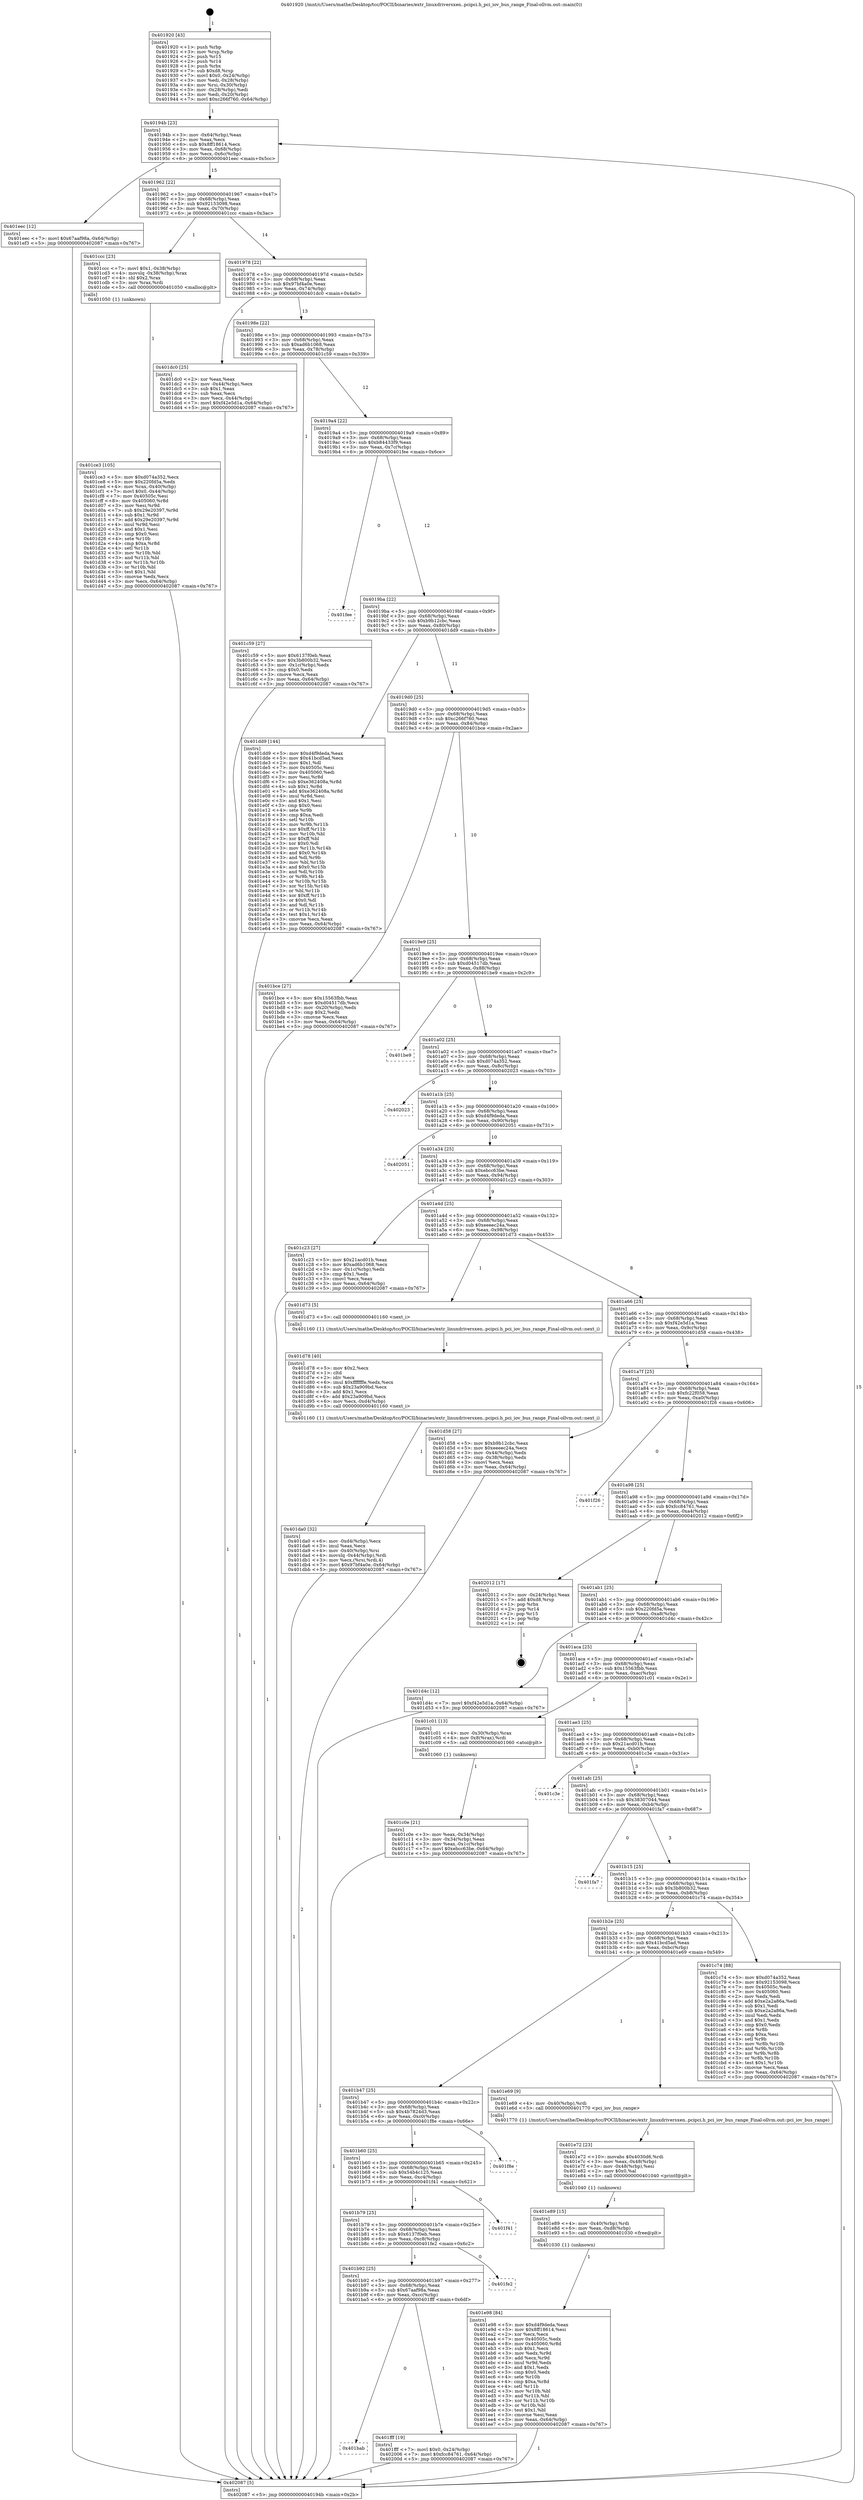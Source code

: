 digraph "0x401920" {
  label = "0x401920 (/mnt/c/Users/mathe/Desktop/tcc/POCII/binaries/extr_linuxdriversxen..pcipci.h_pci_iov_bus_range_Final-ollvm.out::main(0))"
  labelloc = "t"
  node[shape=record]

  Entry [label="",width=0.3,height=0.3,shape=circle,fillcolor=black,style=filled]
  "0x40194b" [label="{
     0x40194b [23]\l
     | [instrs]\l
     &nbsp;&nbsp;0x40194b \<+3\>: mov -0x64(%rbp),%eax\l
     &nbsp;&nbsp;0x40194e \<+2\>: mov %eax,%ecx\l
     &nbsp;&nbsp;0x401950 \<+6\>: sub $0x8ff18614,%ecx\l
     &nbsp;&nbsp;0x401956 \<+3\>: mov %eax,-0x68(%rbp)\l
     &nbsp;&nbsp;0x401959 \<+3\>: mov %ecx,-0x6c(%rbp)\l
     &nbsp;&nbsp;0x40195c \<+6\>: je 0000000000401eec \<main+0x5cc\>\l
  }"]
  "0x401eec" [label="{
     0x401eec [12]\l
     | [instrs]\l
     &nbsp;&nbsp;0x401eec \<+7\>: movl $0x67aaf98a,-0x64(%rbp)\l
     &nbsp;&nbsp;0x401ef3 \<+5\>: jmp 0000000000402087 \<main+0x767\>\l
  }"]
  "0x401962" [label="{
     0x401962 [22]\l
     | [instrs]\l
     &nbsp;&nbsp;0x401962 \<+5\>: jmp 0000000000401967 \<main+0x47\>\l
     &nbsp;&nbsp;0x401967 \<+3\>: mov -0x68(%rbp),%eax\l
     &nbsp;&nbsp;0x40196a \<+5\>: sub $0x92153098,%eax\l
     &nbsp;&nbsp;0x40196f \<+3\>: mov %eax,-0x70(%rbp)\l
     &nbsp;&nbsp;0x401972 \<+6\>: je 0000000000401ccc \<main+0x3ac\>\l
  }"]
  Exit [label="",width=0.3,height=0.3,shape=circle,fillcolor=black,style=filled,peripheries=2]
  "0x401ccc" [label="{
     0x401ccc [23]\l
     | [instrs]\l
     &nbsp;&nbsp;0x401ccc \<+7\>: movl $0x1,-0x38(%rbp)\l
     &nbsp;&nbsp;0x401cd3 \<+4\>: movslq -0x38(%rbp),%rax\l
     &nbsp;&nbsp;0x401cd7 \<+4\>: shl $0x2,%rax\l
     &nbsp;&nbsp;0x401cdb \<+3\>: mov %rax,%rdi\l
     &nbsp;&nbsp;0x401cde \<+5\>: call 0000000000401050 \<malloc@plt\>\l
     | [calls]\l
     &nbsp;&nbsp;0x401050 \{1\} (unknown)\l
  }"]
  "0x401978" [label="{
     0x401978 [22]\l
     | [instrs]\l
     &nbsp;&nbsp;0x401978 \<+5\>: jmp 000000000040197d \<main+0x5d\>\l
     &nbsp;&nbsp;0x40197d \<+3\>: mov -0x68(%rbp),%eax\l
     &nbsp;&nbsp;0x401980 \<+5\>: sub $0x97bf4a0e,%eax\l
     &nbsp;&nbsp;0x401985 \<+3\>: mov %eax,-0x74(%rbp)\l
     &nbsp;&nbsp;0x401988 \<+6\>: je 0000000000401dc0 \<main+0x4a0\>\l
  }"]
  "0x401bab" [label="{
     0x401bab\l
  }", style=dashed]
  "0x401dc0" [label="{
     0x401dc0 [25]\l
     | [instrs]\l
     &nbsp;&nbsp;0x401dc0 \<+2\>: xor %eax,%eax\l
     &nbsp;&nbsp;0x401dc2 \<+3\>: mov -0x44(%rbp),%ecx\l
     &nbsp;&nbsp;0x401dc5 \<+3\>: sub $0x1,%eax\l
     &nbsp;&nbsp;0x401dc8 \<+2\>: sub %eax,%ecx\l
     &nbsp;&nbsp;0x401dca \<+3\>: mov %ecx,-0x44(%rbp)\l
     &nbsp;&nbsp;0x401dcd \<+7\>: movl $0xf42e5d1a,-0x64(%rbp)\l
     &nbsp;&nbsp;0x401dd4 \<+5\>: jmp 0000000000402087 \<main+0x767\>\l
  }"]
  "0x40198e" [label="{
     0x40198e [22]\l
     | [instrs]\l
     &nbsp;&nbsp;0x40198e \<+5\>: jmp 0000000000401993 \<main+0x73\>\l
     &nbsp;&nbsp;0x401993 \<+3\>: mov -0x68(%rbp),%eax\l
     &nbsp;&nbsp;0x401996 \<+5\>: sub $0xad6b1068,%eax\l
     &nbsp;&nbsp;0x40199b \<+3\>: mov %eax,-0x78(%rbp)\l
     &nbsp;&nbsp;0x40199e \<+6\>: je 0000000000401c59 \<main+0x339\>\l
  }"]
  "0x401fff" [label="{
     0x401fff [19]\l
     | [instrs]\l
     &nbsp;&nbsp;0x401fff \<+7\>: movl $0x0,-0x24(%rbp)\l
     &nbsp;&nbsp;0x402006 \<+7\>: movl $0xfcc84761,-0x64(%rbp)\l
     &nbsp;&nbsp;0x40200d \<+5\>: jmp 0000000000402087 \<main+0x767\>\l
  }"]
  "0x401c59" [label="{
     0x401c59 [27]\l
     | [instrs]\l
     &nbsp;&nbsp;0x401c59 \<+5\>: mov $0x6137f0eb,%eax\l
     &nbsp;&nbsp;0x401c5e \<+5\>: mov $0x3b800b32,%ecx\l
     &nbsp;&nbsp;0x401c63 \<+3\>: mov -0x1c(%rbp),%edx\l
     &nbsp;&nbsp;0x401c66 \<+3\>: cmp $0x0,%edx\l
     &nbsp;&nbsp;0x401c69 \<+3\>: cmove %ecx,%eax\l
     &nbsp;&nbsp;0x401c6c \<+3\>: mov %eax,-0x64(%rbp)\l
     &nbsp;&nbsp;0x401c6f \<+5\>: jmp 0000000000402087 \<main+0x767\>\l
  }"]
  "0x4019a4" [label="{
     0x4019a4 [22]\l
     | [instrs]\l
     &nbsp;&nbsp;0x4019a4 \<+5\>: jmp 00000000004019a9 \<main+0x89\>\l
     &nbsp;&nbsp;0x4019a9 \<+3\>: mov -0x68(%rbp),%eax\l
     &nbsp;&nbsp;0x4019ac \<+5\>: sub $0xb84433f9,%eax\l
     &nbsp;&nbsp;0x4019b1 \<+3\>: mov %eax,-0x7c(%rbp)\l
     &nbsp;&nbsp;0x4019b4 \<+6\>: je 0000000000401fee \<main+0x6ce\>\l
  }"]
  "0x401b92" [label="{
     0x401b92 [25]\l
     | [instrs]\l
     &nbsp;&nbsp;0x401b92 \<+5\>: jmp 0000000000401b97 \<main+0x277\>\l
     &nbsp;&nbsp;0x401b97 \<+3\>: mov -0x68(%rbp),%eax\l
     &nbsp;&nbsp;0x401b9a \<+5\>: sub $0x67aaf98a,%eax\l
     &nbsp;&nbsp;0x401b9f \<+6\>: mov %eax,-0xcc(%rbp)\l
     &nbsp;&nbsp;0x401ba5 \<+6\>: je 0000000000401fff \<main+0x6df\>\l
  }"]
  "0x401fee" [label="{
     0x401fee\l
  }", style=dashed]
  "0x4019ba" [label="{
     0x4019ba [22]\l
     | [instrs]\l
     &nbsp;&nbsp;0x4019ba \<+5\>: jmp 00000000004019bf \<main+0x9f\>\l
     &nbsp;&nbsp;0x4019bf \<+3\>: mov -0x68(%rbp),%eax\l
     &nbsp;&nbsp;0x4019c2 \<+5\>: sub $0xb9b12cbc,%eax\l
     &nbsp;&nbsp;0x4019c7 \<+3\>: mov %eax,-0x80(%rbp)\l
     &nbsp;&nbsp;0x4019ca \<+6\>: je 0000000000401dd9 \<main+0x4b9\>\l
  }"]
  "0x401fe2" [label="{
     0x401fe2\l
  }", style=dashed]
  "0x401dd9" [label="{
     0x401dd9 [144]\l
     | [instrs]\l
     &nbsp;&nbsp;0x401dd9 \<+5\>: mov $0xd4f9deda,%eax\l
     &nbsp;&nbsp;0x401dde \<+5\>: mov $0x41bcd5ad,%ecx\l
     &nbsp;&nbsp;0x401de3 \<+2\>: mov $0x1,%dl\l
     &nbsp;&nbsp;0x401de5 \<+7\>: mov 0x40505c,%esi\l
     &nbsp;&nbsp;0x401dec \<+7\>: mov 0x405060,%edi\l
     &nbsp;&nbsp;0x401df3 \<+3\>: mov %esi,%r8d\l
     &nbsp;&nbsp;0x401df6 \<+7\>: sub $0xe362408a,%r8d\l
     &nbsp;&nbsp;0x401dfd \<+4\>: sub $0x1,%r8d\l
     &nbsp;&nbsp;0x401e01 \<+7\>: add $0xe362408a,%r8d\l
     &nbsp;&nbsp;0x401e08 \<+4\>: imul %r8d,%esi\l
     &nbsp;&nbsp;0x401e0c \<+3\>: and $0x1,%esi\l
     &nbsp;&nbsp;0x401e0f \<+3\>: cmp $0x0,%esi\l
     &nbsp;&nbsp;0x401e12 \<+4\>: sete %r9b\l
     &nbsp;&nbsp;0x401e16 \<+3\>: cmp $0xa,%edi\l
     &nbsp;&nbsp;0x401e19 \<+4\>: setl %r10b\l
     &nbsp;&nbsp;0x401e1d \<+3\>: mov %r9b,%r11b\l
     &nbsp;&nbsp;0x401e20 \<+4\>: xor $0xff,%r11b\l
     &nbsp;&nbsp;0x401e24 \<+3\>: mov %r10b,%bl\l
     &nbsp;&nbsp;0x401e27 \<+3\>: xor $0xff,%bl\l
     &nbsp;&nbsp;0x401e2a \<+3\>: xor $0x0,%dl\l
     &nbsp;&nbsp;0x401e2d \<+3\>: mov %r11b,%r14b\l
     &nbsp;&nbsp;0x401e30 \<+4\>: and $0x0,%r14b\l
     &nbsp;&nbsp;0x401e34 \<+3\>: and %dl,%r9b\l
     &nbsp;&nbsp;0x401e37 \<+3\>: mov %bl,%r15b\l
     &nbsp;&nbsp;0x401e3a \<+4\>: and $0x0,%r15b\l
     &nbsp;&nbsp;0x401e3e \<+3\>: and %dl,%r10b\l
     &nbsp;&nbsp;0x401e41 \<+3\>: or %r9b,%r14b\l
     &nbsp;&nbsp;0x401e44 \<+3\>: or %r10b,%r15b\l
     &nbsp;&nbsp;0x401e47 \<+3\>: xor %r15b,%r14b\l
     &nbsp;&nbsp;0x401e4a \<+3\>: or %bl,%r11b\l
     &nbsp;&nbsp;0x401e4d \<+4\>: xor $0xff,%r11b\l
     &nbsp;&nbsp;0x401e51 \<+3\>: or $0x0,%dl\l
     &nbsp;&nbsp;0x401e54 \<+3\>: and %dl,%r11b\l
     &nbsp;&nbsp;0x401e57 \<+3\>: or %r11b,%r14b\l
     &nbsp;&nbsp;0x401e5a \<+4\>: test $0x1,%r14b\l
     &nbsp;&nbsp;0x401e5e \<+3\>: cmovne %ecx,%eax\l
     &nbsp;&nbsp;0x401e61 \<+3\>: mov %eax,-0x64(%rbp)\l
     &nbsp;&nbsp;0x401e64 \<+5\>: jmp 0000000000402087 \<main+0x767\>\l
  }"]
  "0x4019d0" [label="{
     0x4019d0 [25]\l
     | [instrs]\l
     &nbsp;&nbsp;0x4019d0 \<+5\>: jmp 00000000004019d5 \<main+0xb5\>\l
     &nbsp;&nbsp;0x4019d5 \<+3\>: mov -0x68(%rbp),%eax\l
     &nbsp;&nbsp;0x4019d8 \<+5\>: sub $0xc266f760,%eax\l
     &nbsp;&nbsp;0x4019dd \<+6\>: mov %eax,-0x84(%rbp)\l
     &nbsp;&nbsp;0x4019e3 \<+6\>: je 0000000000401bce \<main+0x2ae\>\l
  }"]
  "0x401b79" [label="{
     0x401b79 [25]\l
     | [instrs]\l
     &nbsp;&nbsp;0x401b79 \<+5\>: jmp 0000000000401b7e \<main+0x25e\>\l
     &nbsp;&nbsp;0x401b7e \<+3\>: mov -0x68(%rbp),%eax\l
     &nbsp;&nbsp;0x401b81 \<+5\>: sub $0x6137f0eb,%eax\l
     &nbsp;&nbsp;0x401b86 \<+6\>: mov %eax,-0xc8(%rbp)\l
     &nbsp;&nbsp;0x401b8c \<+6\>: je 0000000000401fe2 \<main+0x6c2\>\l
  }"]
  "0x401bce" [label="{
     0x401bce [27]\l
     | [instrs]\l
     &nbsp;&nbsp;0x401bce \<+5\>: mov $0x15563fbb,%eax\l
     &nbsp;&nbsp;0x401bd3 \<+5\>: mov $0xd04517db,%ecx\l
     &nbsp;&nbsp;0x401bd8 \<+3\>: mov -0x20(%rbp),%edx\l
     &nbsp;&nbsp;0x401bdb \<+3\>: cmp $0x2,%edx\l
     &nbsp;&nbsp;0x401bde \<+3\>: cmovne %ecx,%eax\l
     &nbsp;&nbsp;0x401be1 \<+3\>: mov %eax,-0x64(%rbp)\l
     &nbsp;&nbsp;0x401be4 \<+5\>: jmp 0000000000402087 \<main+0x767\>\l
  }"]
  "0x4019e9" [label="{
     0x4019e9 [25]\l
     | [instrs]\l
     &nbsp;&nbsp;0x4019e9 \<+5\>: jmp 00000000004019ee \<main+0xce\>\l
     &nbsp;&nbsp;0x4019ee \<+3\>: mov -0x68(%rbp),%eax\l
     &nbsp;&nbsp;0x4019f1 \<+5\>: sub $0xd04517db,%eax\l
     &nbsp;&nbsp;0x4019f6 \<+6\>: mov %eax,-0x88(%rbp)\l
     &nbsp;&nbsp;0x4019fc \<+6\>: je 0000000000401be9 \<main+0x2c9\>\l
  }"]
  "0x402087" [label="{
     0x402087 [5]\l
     | [instrs]\l
     &nbsp;&nbsp;0x402087 \<+5\>: jmp 000000000040194b \<main+0x2b\>\l
  }"]
  "0x401920" [label="{
     0x401920 [43]\l
     | [instrs]\l
     &nbsp;&nbsp;0x401920 \<+1\>: push %rbp\l
     &nbsp;&nbsp;0x401921 \<+3\>: mov %rsp,%rbp\l
     &nbsp;&nbsp;0x401924 \<+2\>: push %r15\l
     &nbsp;&nbsp;0x401926 \<+2\>: push %r14\l
     &nbsp;&nbsp;0x401928 \<+1\>: push %rbx\l
     &nbsp;&nbsp;0x401929 \<+7\>: sub $0xd8,%rsp\l
     &nbsp;&nbsp;0x401930 \<+7\>: movl $0x0,-0x24(%rbp)\l
     &nbsp;&nbsp;0x401937 \<+3\>: mov %edi,-0x28(%rbp)\l
     &nbsp;&nbsp;0x40193a \<+4\>: mov %rsi,-0x30(%rbp)\l
     &nbsp;&nbsp;0x40193e \<+3\>: mov -0x28(%rbp),%edi\l
     &nbsp;&nbsp;0x401941 \<+3\>: mov %edi,-0x20(%rbp)\l
     &nbsp;&nbsp;0x401944 \<+7\>: movl $0xc266f760,-0x64(%rbp)\l
  }"]
  "0x401f41" [label="{
     0x401f41\l
  }", style=dashed]
  "0x401be9" [label="{
     0x401be9\l
  }", style=dashed]
  "0x401a02" [label="{
     0x401a02 [25]\l
     | [instrs]\l
     &nbsp;&nbsp;0x401a02 \<+5\>: jmp 0000000000401a07 \<main+0xe7\>\l
     &nbsp;&nbsp;0x401a07 \<+3\>: mov -0x68(%rbp),%eax\l
     &nbsp;&nbsp;0x401a0a \<+5\>: sub $0xd074a352,%eax\l
     &nbsp;&nbsp;0x401a0f \<+6\>: mov %eax,-0x8c(%rbp)\l
     &nbsp;&nbsp;0x401a15 \<+6\>: je 0000000000402023 \<main+0x703\>\l
  }"]
  "0x401b60" [label="{
     0x401b60 [25]\l
     | [instrs]\l
     &nbsp;&nbsp;0x401b60 \<+5\>: jmp 0000000000401b65 \<main+0x245\>\l
     &nbsp;&nbsp;0x401b65 \<+3\>: mov -0x68(%rbp),%eax\l
     &nbsp;&nbsp;0x401b68 \<+5\>: sub $0x54b4c125,%eax\l
     &nbsp;&nbsp;0x401b6d \<+6\>: mov %eax,-0xc4(%rbp)\l
     &nbsp;&nbsp;0x401b73 \<+6\>: je 0000000000401f41 \<main+0x621\>\l
  }"]
  "0x402023" [label="{
     0x402023\l
  }", style=dashed]
  "0x401a1b" [label="{
     0x401a1b [25]\l
     | [instrs]\l
     &nbsp;&nbsp;0x401a1b \<+5\>: jmp 0000000000401a20 \<main+0x100\>\l
     &nbsp;&nbsp;0x401a20 \<+3\>: mov -0x68(%rbp),%eax\l
     &nbsp;&nbsp;0x401a23 \<+5\>: sub $0xd4f9deda,%eax\l
     &nbsp;&nbsp;0x401a28 \<+6\>: mov %eax,-0x90(%rbp)\l
     &nbsp;&nbsp;0x401a2e \<+6\>: je 0000000000402051 \<main+0x731\>\l
  }"]
  "0x401f8e" [label="{
     0x401f8e\l
  }", style=dashed]
  "0x402051" [label="{
     0x402051\l
  }", style=dashed]
  "0x401a34" [label="{
     0x401a34 [25]\l
     | [instrs]\l
     &nbsp;&nbsp;0x401a34 \<+5\>: jmp 0000000000401a39 \<main+0x119\>\l
     &nbsp;&nbsp;0x401a39 \<+3\>: mov -0x68(%rbp),%eax\l
     &nbsp;&nbsp;0x401a3c \<+5\>: sub $0xebcc63be,%eax\l
     &nbsp;&nbsp;0x401a41 \<+6\>: mov %eax,-0x94(%rbp)\l
     &nbsp;&nbsp;0x401a47 \<+6\>: je 0000000000401c23 \<main+0x303\>\l
  }"]
  "0x401e98" [label="{
     0x401e98 [84]\l
     | [instrs]\l
     &nbsp;&nbsp;0x401e98 \<+5\>: mov $0xd4f9deda,%eax\l
     &nbsp;&nbsp;0x401e9d \<+5\>: mov $0x8ff18614,%esi\l
     &nbsp;&nbsp;0x401ea2 \<+2\>: xor %ecx,%ecx\l
     &nbsp;&nbsp;0x401ea4 \<+7\>: mov 0x40505c,%edx\l
     &nbsp;&nbsp;0x401eab \<+8\>: mov 0x405060,%r8d\l
     &nbsp;&nbsp;0x401eb3 \<+3\>: sub $0x1,%ecx\l
     &nbsp;&nbsp;0x401eb6 \<+3\>: mov %edx,%r9d\l
     &nbsp;&nbsp;0x401eb9 \<+3\>: add %ecx,%r9d\l
     &nbsp;&nbsp;0x401ebc \<+4\>: imul %r9d,%edx\l
     &nbsp;&nbsp;0x401ec0 \<+3\>: and $0x1,%edx\l
     &nbsp;&nbsp;0x401ec3 \<+3\>: cmp $0x0,%edx\l
     &nbsp;&nbsp;0x401ec6 \<+4\>: sete %r10b\l
     &nbsp;&nbsp;0x401eca \<+4\>: cmp $0xa,%r8d\l
     &nbsp;&nbsp;0x401ece \<+4\>: setl %r11b\l
     &nbsp;&nbsp;0x401ed2 \<+3\>: mov %r10b,%bl\l
     &nbsp;&nbsp;0x401ed5 \<+3\>: and %r11b,%bl\l
     &nbsp;&nbsp;0x401ed8 \<+3\>: xor %r11b,%r10b\l
     &nbsp;&nbsp;0x401edb \<+3\>: or %r10b,%bl\l
     &nbsp;&nbsp;0x401ede \<+3\>: test $0x1,%bl\l
     &nbsp;&nbsp;0x401ee1 \<+3\>: cmovne %esi,%eax\l
     &nbsp;&nbsp;0x401ee4 \<+3\>: mov %eax,-0x64(%rbp)\l
     &nbsp;&nbsp;0x401ee7 \<+5\>: jmp 0000000000402087 \<main+0x767\>\l
  }"]
  "0x401c23" [label="{
     0x401c23 [27]\l
     | [instrs]\l
     &nbsp;&nbsp;0x401c23 \<+5\>: mov $0x21acd01b,%eax\l
     &nbsp;&nbsp;0x401c28 \<+5\>: mov $0xad6b1068,%ecx\l
     &nbsp;&nbsp;0x401c2d \<+3\>: mov -0x1c(%rbp),%edx\l
     &nbsp;&nbsp;0x401c30 \<+3\>: cmp $0x1,%edx\l
     &nbsp;&nbsp;0x401c33 \<+3\>: cmovl %ecx,%eax\l
     &nbsp;&nbsp;0x401c36 \<+3\>: mov %eax,-0x64(%rbp)\l
     &nbsp;&nbsp;0x401c39 \<+5\>: jmp 0000000000402087 \<main+0x767\>\l
  }"]
  "0x401a4d" [label="{
     0x401a4d [25]\l
     | [instrs]\l
     &nbsp;&nbsp;0x401a4d \<+5\>: jmp 0000000000401a52 \<main+0x132\>\l
     &nbsp;&nbsp;0x401a52 \<+3\>: mov -0x68(%rbp),%eax\l
     &nbsp;&nbsp;0x401a55 \<+5\>: sub $0xeeeec24a,%eax\l
     &nbsp;&nbsp;0x401a5a \<+6\>: mov %eax,-0x98(%rbp)\l
     &nbsp;&nbsp;0x401a60 \<+6\>: je 0000000000401d73 \<main+0x453\>\l
  }"]
  "0x401e89" [label="{
     0x401e89 [15]\l
     | [instrs]\l
     &nbsp;&nbsp;0x401e89 \<+4\>: mov -0x40(%rbp),%rdi\l
     &nbsp;&nbsp;0x401e8d \<+6\>: mov %eax,-0xd8(%rbp)\l
     &nbsp;&nbsp;0x401e93 \<+5\>: call 0000000000401030 \<free@plt\>\l
     | [calls]\l
     &nbsp;&nbsp;0x401030 \{1\} (unknown)\l
  }"]
  "0x401d73" [label="{
     0x401d73 [5]\l
     | [instrs]\l
     &nbsp;&nbsp;0x401d73 \<+5\>: call 0000000000401160 \<next_i\>\l
     | [calls]\l
     &nbsp;&nbsp;0x401160 \{1\} (/mnt/c/Users/mathe/Desktop/tcc/POCII/binaries/extr_linuxdriversxen..pcipci.h_pci_iov_bus_range_Final-ollvm.out::next_i)\l
  }"]
  "0x401a66" [label="{
     0x401a66 [25]\l
     | [instrs]\l
     &nbsp;&nbsp;0x401a66 \<+5\>: jmp 0000000000401a6b \<main+0x14b\>\l
     &nbsp;&nbsp;0x401a6b \<+3\>: mov -0x68(%rbp),%eax\l
     &nbsp;&nbsp;0x401a6e \<+5\>: sub $0xf42e5d1a,%eax\l
     &nbsp;&nbsp;0x401a73 \<+6\>: mov %eax,-0x9c(%rbp)\l
     &nbsp;&nbsp;0x401a79 \<+6\>: je 0000000000401d58 \<main+0x438\>\l
  }"]
  "0x401e72" [label="{
     0x401e72 [23]\l
     | [instrs]\l
     &nbsp;&nbsp;0x401e72 \<+10\>: movabs $0x4030d6,%rdi\l
     &nbsp;&nbsp;0x401e7c \<+3\>: mov %eax,-0x48(%rbp)\l
     &nbsp;&nbsp;0x401e7f \<+3\>: mov -0x48(%rbp),%esi\l
     &nbsp;&nbsp;0x401e82 \<+2\>: mov $0x0,%al\l
     &nbsp;&nbsp;0x401e84 \<+5\>: call 0000000000401040 \<printf@plt\>\l
     | [calls]\l
     &nbsp;&nbsp;0x401040 \{1\} (unknown)\l
  }"]
  "0x401d58" [label="{
     0x401d58 [27]\l
     | [instrs]\l
     &nbsp;&nbsp;0x401d58 \<+5\>: mov $0xb9b12cbc,%eax\l
     &nbsp;&nbsp;0x401d5d \<+5\>: mov $0xeeeec24a,%ecx\l
     &nbsp;&nbsp;0x401d62 \<+3\>: mov -0x44(%rbp),%edx\l
     &nbsp;&nbsp;0x401d65 \<+3\>: cmp -0x38(%rbp),%edx\l
     &nbsp;&nbsp;0x401d68 \<+3\>: cmovl %ecx,%eax\l
     &nbsp;&nbsp;0x401d6b \<+3\>: mov %eax,-0x64(%rbp)\l
     &nbsp;&nbsp;0x401d6e \<+5\>: jmp 0000000000402087 \<main+0x767\>\l
  }"]
  "0x401a7f" [label="{
     0x401a7f [25]\l
     | [instrs]\l
     &nbsp;&nbsp;0x401a7f \<+5\>: jmp 0000000000401a84 \<main+0x164\>\l
     &nbsp;&nbsp;0x401a84 \<+3\>: mov -0x68(%rbp),%eax\l
     &nbsp;&nbsp;0x401a87 \<+5\>: sub $0xfc22f058,%eax\l
     &nbsp;&nbsp;0x401a8c \<+6\>: mov %eax,-0xa0(%rbp)\l
     &nbsp;&nbsp;0x401a92 \<+6\>: je 0000000000401f26 \<main+0x606\>\l
  }"]
  "0x401b47" [label="{
     0x401b47 [25]\l
     | [instrs]\l
     &nbsp;&nbsp;0x401b47 \<+5\>: jmp 0000000000401b4c \<main+0x22c\>\l
     &nbsp;&nbsp;0x401b4c \<+3\>: mov -0x68(%rbp),%eax\l
     &nbsp;&nbsp;0x401b4f \<+5\>: sub $0x4b7824d3,%eax\l
     &nbsp;&nbsp;0x401b54 \<+6\>: mov %eax,-0xc0(%rbp)\l
     &nbsp;&nbsp;0x401b5a \<+6\>: je 0000000000401f8e \<main+0x66e\>\l
  }"]
  "0x401f26" [label="{
     0x401f26\l
  }", style=dashed]
  "0x401a98" [label="{
     0x401a98 [25]\l
     | [instrs]\l
     &nbsp;&nbsp;0x401a98 \<+5\>: jmp 0000000000401a9d \<main+0x17d\>\l
     &nbsp;&nbsp;0x401a9d \<+3\>: mov -0x68(%rbp),%eax\l
     &nbsp;&nbsp;0x401aa0 \<+5\>: sub $0xfcc84761,%eax\l
     &nbsp;&nbsp;0x401aa5 \<+6\>: mov %eax,-0xa4(%rbp)\l
     &nbsp;&nbsp;0x401aab \<+6\>: je 0000000000402012 \<main+0x6f2\>\l
  }"]
  "0x401e69" [label="{
     0x401e69 [9]\l
     | [instrs]\l
     &nbsp;&nbsp;0x401e69 \<+4\>: mov -0x40(%rbp),%rdi\l
     &nbsp;&nbsp;0x401e6d \<+5\>: call 0000000000401770 \<pci_iov_bus_range\>\l
     | [calls]\l
     &nbsp;&nbsp;0x401770 \{1\} (/mnt/c/Users/mathe/Desktop/tcc/POCII/binaries/extr_linuxdriversxen..pcipci.h_pci_iov_bus_range_Final-ollvm.out::pci_iov_bus_range)\l
  }"]
  "0x402012" [label="{
     0x402012 [17]\l
     | [instrs]\l
     &nbsp;&nbsp;0x402012 \<+3\>: mov -0x24(%rbp),%eax\l
     &nbsp;&nbsp;0x402015 \<+7\>: add $0xd8,%rsp\l
     &nbsp;&nbsp;0x40201c \<+1\>: pop %rbx\l
     &nbsp;&nbsp;0x40201d \<+2\>: pop %r14\l
     &nbsp;&nbsp;0x40201f \<+2\>: pop %r15\l
     &nbsp;&nbsp;0x402021 \<+1\>: pop %rbp\l
     &nbsp;&nbsp;0x402022 \<+1\>: ret\l
  }"]
  "0x401ab1" [label="{
     0x401ab1 [25]\l
     | [instrs]\l
     &nbsp;&nbsp;0x401ab1 \<+5\>: jmp 0000000000401ab6 \<main+0x196\>\l
     &nbsp;&nbsp;0x401ab6 \<+3\>: mov -0x68(%rbp),%eax\l
     &nbsp;&nbsp;0x401ab9 \<+5\>: sub $0x220fd5a,%eax\l
     &nbsp;&nbsp;0x401abe \<+6\>: mov %eax,-0xa8(%rbp)\l
     &nbsp;&nbsp;0x401ac4 \<+6\>: je 0000000000401d4c \<main+0x42c\>\l
  }"]
  "0x401da0" [label="{
     0x401da0 [32]\l
     | [instrs]\l
     &nbsp;&nbsp;0x401da0 \<+6\>: mov -0xd4(%rbp),%ecx\l
     &nbsp;&nbsp;0x401da6 \<+3\>: imul %eax,%ecx\l
     &nbsp;&nbsp;0x401da9 \<+4\>: mov -0x40(%rbp),%rsi\l
     &nbsp;&nbsp;0x401dad \<+4\>: movslq -0x44(%rbp),%rdi\l
     &nbsp;&nbsp;0x401db1 \<+3\>: mov %ecx,(%rsi,%rdi,4)\l
     &nbsp;&nbsp;0x401db4 \<+7\>: movl $0x97bf4a0e,-0x64(%rbp)\l
     &nbsp;&nbsp;0x401dbb \<+5\>: jmp 0000000000402087 \<main+0x767\>\l
  }"]
  "0x401d4c" [label="{
     0x401d4c [12]\l
     | [instrs]\l
     &nbsp;&nbsp;0x401d4c \<+7\>: movl $0xf42e5d1a,-0x64(%rbp)\l
     &nbsp;&nbsp;0x401d53 \<+5\>: jmp 0000000000402087 \<main+0x767\>\l
  }"]
  "0x401aca" [label="{
     0x401aca [25]\l
     | [instrs]\l
     &nbsp;&nbsp;0x401aca \<+5\>: jmp 0000000000401acf \<main+0x1af\>\l
     &nbsp;&nbsp;0x401acf \<+3\>: mov -0x68(%rbp),%eax\l
     &nbsp;&nbsp;0x401ad2 \<+5\>: sub $0x15563fbb,%eax\l
     &nbsp;&nbsp;0x401ad7 \<+6\>: mov %eax,-0xac(%rbp)\l
     &nbsp;&nbsp;0x401add \<+6\>: je 0000000000401c01 \<main+0x2e1\>\l
  }"]
  "0x401d78" [label="{
     0x401d78 [40]\l
     | [instrs]\l
     &nbsp;&nbsp;0x401d78 \<+5\>: mov $0x2,%ecx\l
     &nbsp;&nbsp;0x401d7d \<+1\>: cltd\l
     &nbsp;&nbsp;0x401d7e \<+2\>: idiv %ecx\l
     &nbsp;&nbsp;0x401d80 \<+6\>: imul $0xfffffffe,%edx,%ecx\l
     &nbsp;&nbsp;0x401d86 \<+6\>: sub $0x23a909bd,%ecx\l
     &nbsp;&nbsp;0x401d8c \<+3\>: add $0x1,%ecx\l
     &nbsp;&nbsp;0x401d8f \<+6\>: add $0x23a909bd,%ecx\l
     &nbsp;&nbsp;0x401d95 \<+6\>: mov %ecx,-0xd4(%rbp)\l
     &nbsp;&nbsp;0x401d9b \<+5\>: call 0000000000401160 \<next_i\>\l
     | [calls]\l
     &nbsp;&nbsp;0x401160 \{1\} (/mnt/c/Users/mathe/Desktop/tcc/POCII/binaries/extr_linuxdriversxen..pcipci.h_pci_iov_bus_range_Final-ollvm.out::next_i)\l
  }"]
  "0x401c01" [label="{
     0x401c01 [13]\l
     | [instrs]\l
     &nbsp;&nbsp;0x401c01 \<+4\>: mov -0x30(%rbp),%rax\l
     &nbsp;&nbsp;0x401c05 \<+4\>: mov 0x8(%rax),%rdi\l
     &nbsp;&nbsp;0x401c09 \<+5\>: call 0000000000401060 \<atoi@plt\>\l
     | [calls]\l
     &nbsp;&nbsp;0x401060 \{1\} (unknown)\l
  }"]
  "0x401ae3" [label="{
     0x401ae3 [25]\l
     | [instrs]\l
     &nbsp;&nbsp;0x401ae3 \<+5\>: jmp 0000000000401ae8 \<main+0x1c8\>\l
     &nbsp;&nbsp;0x401ae8 \<+3\>: mov -0x68(%rbp),%eax\l
     &nbsp;&nbsp;0x401aeb \<+5\>: sub $0x21acd01b,%eax\l
     &nbsp;&nbsp;0x401af0 \<+6\>: mov %eax,-0xb0(%rbp)\l
     &nbsp;&nbsp;0x401af6 \<+6\>: je 0000000000401c3e \<main+0x31e\>\l
  }"]
  "0x401c0e" [label="{
     0x401c0e [21]\l
     | [instrs]\l
     &nbsp;&nbsp;0x401c0e \<+3\>: mov %eax,-0x34(%rbp)\l
     &nbsp;&nbsp;0x401c11 \<+3\>: mov -0x34(%rbp),%eax\l
     &nbsp;&nbsp;0x401c14 \<+3\>: mov %eax,-0x1c(%rbp)\l
     &nbsp;&nbsp;0x401c17 \<+7\>: movl $0xebcc63be,-0x64(%rbp)\l
     &nbsp;&nbsp;0x401c1e \<+5\>: jmp 0000000000402087 \<main+0x767\>\l
  }"]
  "0x401ce3" [label="{
     0x401ce3 [105]\l
     | [instrs]\l
     &nbsp;&nbsp;0x401ce3 \<+5\>: mov $0xd074a352,%ecx\l
     &nbsp;&nbsp;0x401ce8 \<+5\>: mov $0x220fd5a,%edx\l
     &nbsp;&nbsp;0x401ced \<+4\>: mov %rax,-0x40(%rbp)\l
     &nbsp;&nbsp;0x401cf1 \<+7\>: movl $0x0,-0x44(%rbp)\l
     &nbsp;&nbsp;0x401cf8 \<+7\>: mov 0x40505c,%esi\l
     &nbsp;&nbsp;0x401cff \<+8\>: mov 0x405060,%r8d\l
     &nbsp;&nbsp;0x401d07 \<+3\>: mov %esi,%r9d\l
     &nbsp;&nbsp;0x401d0a \<+7\>: sub $0x29e20397,%r9d\l
     &nbsp;&nbsp;0x401d11 \<+4\>: sub $0x1,%r9d\l
     &nbsp;&nbsp;0x401d15 \<+7\>: add $0x29e20397,%r9d\l
     &nbsp;&nbsp;0x401d1c \<+4\>: imul %r9d,%esi\l
     &nbsp;&nbsp;0x401d20 \<+3\>: and $0x1,%esi\l
     &nbsp;&nbsp;0x401d23 \<+3\>: cmp $0x0,%esi\l
     &nbsp;&nbsp;0x401d26 \<+4\>: sete %r10b\l
     &nbsp;&nbsp;0x401d2a \<+4\>: cmp $0xa,%r8d\l
     &nbsp;&nbsp;0x401d2e \<+4\>: setl %r11b\l
     &nbsp;&nbsp;0x401d32 \<+3\>: mov %r10b,%bl\l
     &nbsp;&nbsp;0x401d35 \<+3\>: and %r11b,%bl\l
     &nbsp;&nbsp;0x401d38 \<+3\>: xor %r11b,%r10b\l
     &nbsp;&nbsp;0x401d3b \<+3\>: or %r10b,%bl\l
     &nbsp;&nbsp;0x401d3e \<+3\>: test $0x1,%bl\l
     &nbsp;&nbsp;0x401d41 \<+3\>: cmovne %edx,%ecx\l
     &nbsp;&nbsp;0x401d44 \<+3\>: mov %ecx,-0x64(%rbp)\l
     &nbsp;&nbsp;0x401d47 \<+5\>: jmp 0000000000402087 \<main+0x767\>\l
  }"]
  "0x401c3e" [label="{
     0x401c3e\l
  }", style=dashed]
  "0x401afc" [label="{
     0x401afc [25]\l
     | [instrs]\l
     &nbsp;&nbsp;0x401afc \<+5\>: jmp 0000000000401b01 \<main+0x1e1\>\l
     &nbsp;&nbsp;0x401b01 \<+3\>: mov -0x68(%rbp),%eax\l
     &nbsp;&nbsp;0x401b04 \<+5\>: sub $0x38307044,%eax\l
     &nbsp;&nbsp;0x401b09 \<+6\>: mov %eax,-0xb4(%rbp)\l
     &nbsp;&nbsp;0x401b0f \<+6\>: je 0000000000401fa7 \<main+0x687\>\l
  }"]
  "0x401b2e" [label="{
     0x401b2e [25]\l
     | [instrs]\l
     &nbsp;&nbsp;0x401b2e \<+5\>: jmp 0000000000401b33 \<main+0x213\>\l
     &nbsp;&nbsp;0x401b33 \<+3\>: mov -0x68(%rbp),%eax\l
     &nbsp;&nbsp;0x401b36 \<+5\>: sub $0x41bcd5ad,%eax\l
     &nbsp;&nbsp;0x401b3b \<+6\>: mov %eax,-0xbc(%rbp)\l
     &nbsp;&nbsp;0x401b41 \<+6\>: je 0000000000401e69 \<main+0x549\>\l
  }"]
  "0x401fa7" [label="{
     0x401fa7\l
  }", style=dashed]
  "0x401b15" [label="{
     0x401b15 [25]\l
     | [instrs]\l
     &nbsp;&nbsp;0x401b15 \<+5\>: jmp 0000000000401b1a \<main+0x1fa\>\l
     &nbsp;&nbsp;0x401b1a \<+3\>: mov -0x68(%rbp),%eax\l
     &nbsp;&nbsp;0x401b1d \<+5\>: sub $0x3b800b32,%eax\l
     &nbsp;&nbsp;0x401b22 \<+6\>: mov %eax,-0xb8(%rbp)\l
     &nbsp;&nbsp;0x401b28 \<+6\>: je 0000000000401c74 \<main+0x354\>\l
  }"]
  "0x401c74" [label="{
     0x401c74 [88]\l
     | [instrs]\l
     &nbsp;&nbsp;0x401c74 \<+5\>: mov $0xd074a352,%eax\l
     &nbsp;&nbsp;0x401c79 \<+5\>: mov $0x92153098,%ecx\l
     &nbsp;&nbsp;0x401c7e \<+7\>: mov 0x40505c,%edx\l
     &nbsp;&nbsp;0x401c85 \<+7\>: mov 0x405060,%esi\l
     &nbsp;&nbsp;0x401c8c \<+2\>: mov %edx,%edi\l
     &nbsp;&nbsp;0x401c8e \<+6\>: add $0xe2a2a86a,%edi\l
     &nbsp;&nbsp;0x401c94 \<+3\>: sub $0x1,%edi\l
     &nbsp;&nbsp;0x401c97 \<+6\>: sub $0xe2a2a86a,%edi\l
     &nbsp;&nbsp;0x401c9d \<+3\>: imul %edi,%edx\l
     &nbsp;&nbsp;0x401ca0 \<+3\>: and $0x1,%edx\l
     &nbsp;&nbsp;0x401ca3 \<+3\>: cmp $0x0,%edx\l
     &nbsp;&nbsp;0x401ca6 \<+4\>: sete %r8b\l
     &nbsp;&nbsp;0x401caa \<+3\>: cmp $0xa,%esi\l
     &nbsp;&nbsp;0x401cad \<+4\>: setl %r9b\l
     &nbsp;&nbsp;0x401cb1 \<+3\>: mov %r8b,%r10b\l
     &nbsp;&nbsp;0x401cb4 \<+3\>: and %r9b,%r10b\l
     &nbsp;&nbsp;0x401cb7 \<+3\>: xor %r9b,%r8b\l
     &nbsp;&nbsp;0x401cba \<+3\>: or %r8b,%r10b\l
     &nbsp;&nbsp;0x401cbd \<+4\>: test $0x1,%r10b\l
     &nbsp;&nbsp;0x401cc1 \<+3\>: cmovne %ecx,%eax\l
     &nbsp;&nbsp;0x401cc4 \<+3\>: mov %eax,-0x64(%rbp)\l
     &nbsp;&nbsp;0x401cc7 \<+5\>: jmp 0000000000402087 \<main+0x767\>\l
  }"]
  Entry -> "0x401920" [label=" 1"]
  "0x40194b" -> "0x401eec" [label=" 1"]
  "0x40194b" -> "0x401962" [label=" 15"]
  "0x402012" -> Exit [label=" 1"]
  "0x401962" -> "0x401ccc" [label=" 1"]
  "0x401962" -> "0x401978" [label=" 14"]
  "0x401fff" -> "0x402087" [label=" 1"]
  "0x401978" -> "0x401dc0" [label=" 1"]
  "0x401978" -> "0x40198e" [label=" 13"]
  "0x401b92" -> "0x401bab" [label=" 0"]
  "0x40198e" -> "0x401c59" [label=" 1"]
  "0x40198e" -> "0x4019a4" [label=" 12"]
  "0x401b92" -> "0x401fff" [label=" 1"]
  "0x4019a4" -> "0x401fee" [label=" 0"]
  "0x4019a4" -> "0x4019ba" [label=" 12"]
  "0x401b79" -> "0x401b92" [label=" 1"]
  "0x4019ba" -> "0x401dd9" [label=" 1"]
  "0x4019ba" -> "0x4019d0" [label=" 11"]
  "0x401b79" -> "0x401fe2" [label=" 0"]
  "0x4019d0" -> "0x401bce" [label=" 1"]
  "0x4019d0" -> "0x4019e9" [label=" 10"]
  "0x401bce" -> "0x402087" [label=" 1"]
  "0x401920" -> "0x40194b" [label=" 1"]
  "0x402087" -> "0x40194b" [label=" 15"]
  "0x401b60" -> "0x401b79" [label=" 1"]
  "0x4019e9" -> "0x401be9" [label=" 0"]
  "0x4019e9" -> "0x401a02" [label=" 10"]
  "0x401b60" -> "0x401f41" [label=" 0"]
  "0x401a02" -> "0x402023" [label=" 0"]
  "0x401a02" -> "0x401a1b" [label=" 10"]
  "0x401b47" -> "0x401b60" [label=" 1"]
  "0x401a1b" -> "0x402051" [label=" 0"]
  "0x401a1b" -> "0x401a34" [label=" 10"]
  "0x401b47" -> "0x401f8e" [label=" 0"]
  "0x401a34" -> "0x401c23" [label=" 1"]
  "0x401a34" -> "0x401a4d" [label=" 9"]
  "0x401eec" -> "0x402087" [label=" 1"]
  "0x401a4d" -> "0x401d73" [label=" 1"]
  "0x401a4d" -> "0x401a66" [label=" 8"]
  "0x401e98" -> "0x402087" [label=" 1"]
  "0x401a66" -> "0x401d58" [label=" 2"]
  "0x401a66" -> "0x401a7f" [label=" 6"]
  "0x401e89" -> "0x401e98" [label=" 1"]
  "0x401a7f" -> "0x401f26" [label=" 0"]
  "0x401a7f" -> "0x401a98" [label=" 6"]
  "0x401e72" -> "0x401e89" [label=" 1"]
  "0x401a98" -> "0x402012" [label=" 1"]
  "0x401a98" -> "0x401ab1" [label=" 5"]
  "0x401e69" -> "0x401e72" [label=" 1"]
  "0x401ab1" -> "0x401d4c" [label=" 1"]
  "0x401ab1" -> "0x401aca" [label=" 4"]
  "0x401b2e" -> "0x401e69" [label=" 1"]
  "0x401aca" -> "0x401c01" [label=" 1"]
  "0x401aca" -> "0x401ae3" [label=" 3"]
  "0x401c01" -> "0x401c0e" [label=" 1"]
  "0x401c0e" -> "0x402087" [label=" 1"]
  "0x401c23" -> "0x402087" [label=" 1"]
  "0x401c59" -> "0x402087" [label=" 1"]
  "0x401b2e" -> "0x401b47" [label=" 1"]
  "0x401ae3" -> "0x401c3e" [label=" 0"]
  "0x401ae3" -> "0x401afc" [label=" 3"]
  "0x401dd9" -> "0x402087" [label=" 1"]
  "0x401afc" -> "0x401fa7" [label=" 0"]
  "0x401afc" -> "0x401b15" [label=" 3"]
  "0x401dc0" -> "0x402087" [label=" 1"]
  "0x401b15" -> "0x401c74" [label=" 1"]
  "0x401b15" -> "0x401b2e" [label=" 2"]
  "0x401c74" -> "0x402087" [label=" 1"]
  "0x401ccc" -> "0x401ce3" [label=" 1"]
  "0x401ce3" -> "0x402087" [label=" 1"]
  "0x401d4c" -> "0x402087" [label=" 1"]
  "0x401d58" -> "0x402087" [label=" 2"]
  "0x401d73" -> "0x401d78" [label=" 1"]
  "0x401d78" -> "0x401da0" [label=" 1"]
  "0x401da0" -> "0x402087" [label=" 1"]
}
